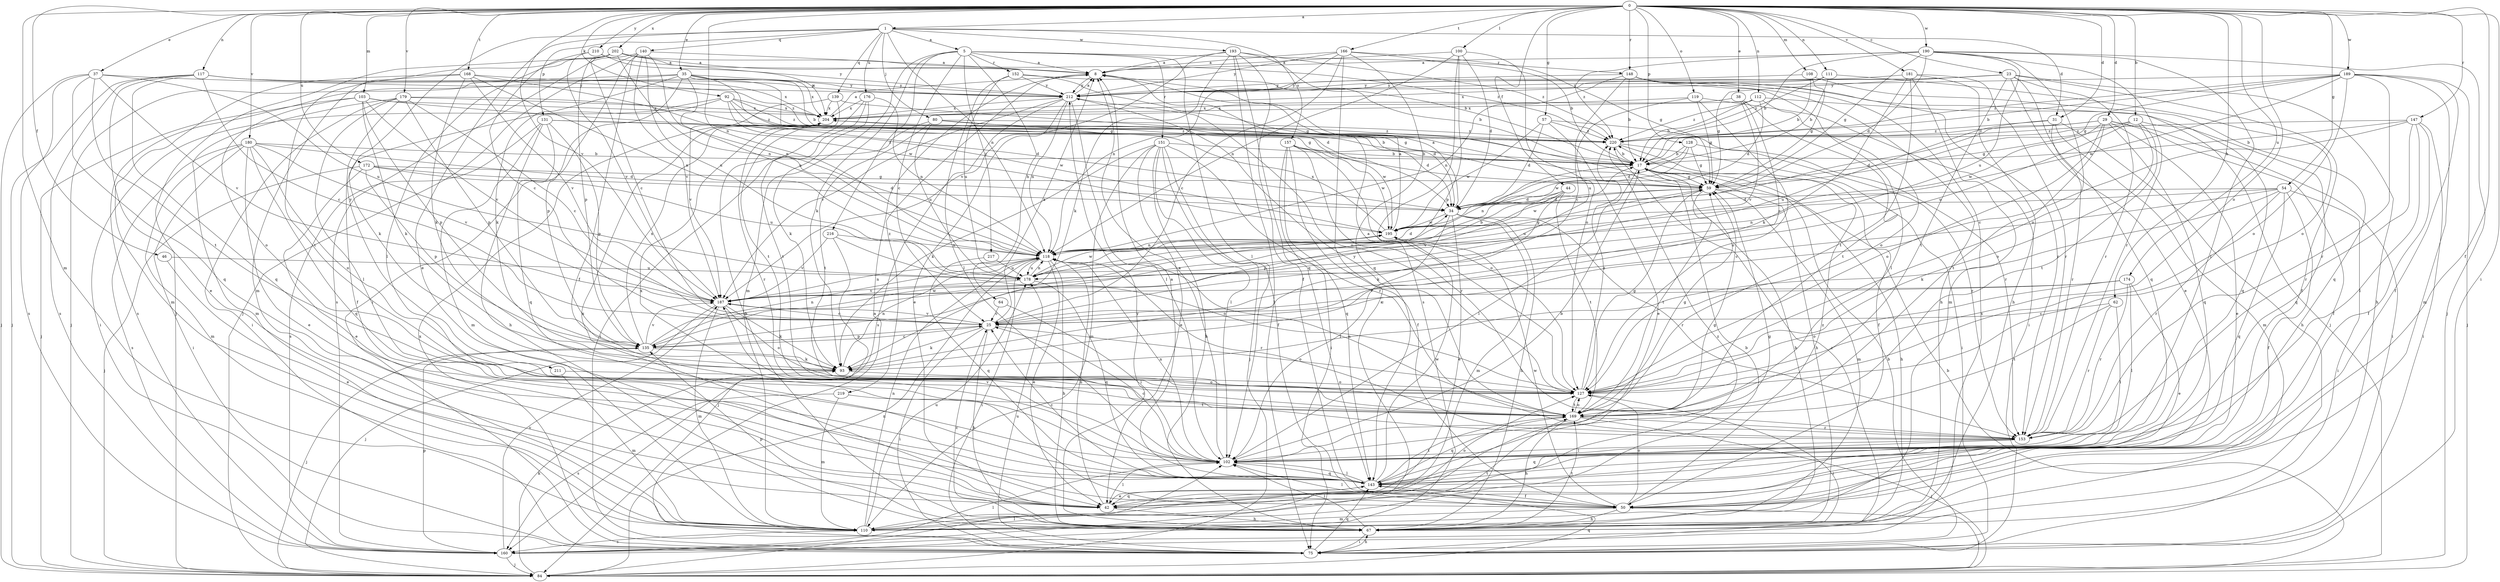 strict digraph  {
0;
1;
5;
8;
12;
17;
23;
25;
29;
31;
34;
35;
37;
38;
42;
44;
46;
50;
54;
57;
59;
62;
64;
67;
75;
80;
84;
92;
93;
100;
102;
103;
108;
110;
111;
112;
117;
118;
119;
127;
128;
131;
135;
139;
140;
143;
147;
148;
151;
152;
153;
157;
160;
166;
168;
169;
172;
174;
176;
178;
179;
180;
181;
187;
189;
190;
193;
195;
202;
204;
210;
211;
212;
216;
217;
219;
220;
0 -> 1  [label=a];
0 -> 12  [label=b];
0 -> 23  [label=c];
0 -> 29  [label=d];
0 -> 31  [label=d];
0 -> 35  [label=e];
0 -> 37  [label=e];
0 -> 38  [label=e];
0 -> 44  [label=f];
0 -> 46  [label=f];
0 -> 50  [label=f];
0 -> 54  [label=g];
0 -> 57  [label=g];
0 -> 62  [label=h];
0 -> 75  [label=i];
0 -> 92  [label=k];
0 -> 100  [label=l];
0 -> 103  [label=m];
0 -> 108  [label=m];
0 -> 110  [label=m];
0 -> 111  [label=n];
0 -> 112  [label=n];
0 -> 117  [label=n];
0 -> 118  [label=n];
0 -> 119  [label=o];
0 -> 127  [label=o];
0 -> 128  [label=p];
0 -> 147  [label=r];
0 -> 148  [label=r];
0 -> 166  [label=t];
0 -> 168  [label=t];
0 -> 172  [label=u];
0 -> 174  [label=u];
0 -> 179  [label=v];
0 -> 180  [label=v];
0 -> 181  [label=v];
0 -> 187  [label=v];
0 -> 189  [label=w];
0 -> 190  [label=w];
0 -> 202  [label=x];
0 -> 210  [label=y];
1 -> 5  [label=a];
1 -> 31  [label=d];
1 -> 42  [label=e];
1 -> 80  [label=j];
1 -> 118  [label=n];
1 -> 131  [label=p];
1 -> 139  [label=q];
1 -> 140  [label=q];
1 -> 157  [label=s];
1 -> 176  [label=u];
1 -> 193  [label=w];
1 -> 211  [label=y];
5 -> 8  [label=a];
5 -> 25  [label=c];
5 -> 64  [label=h];
5 -> 93  [label=k];
5 -> 102  [label=l];
5 -> 110  [label=m];
5 -> 148  [label=r];
5 -> 151  [label=r];
5 -> 152  [label=r];
5 -> 216  [label=z];
5 -> 217  [label=z];
8 -> 212  [label=y];
8 -> 219  [label=z];
12 -> 59  [label=g];
12 -> 127  [label=o];
12 -> 143  [label=q];
12 -> 169  [label=t];
12 -> 178  [label=u];
12 -> 220  [label=z];
17 -> 59  [label=g];
17 -> 67  [label=h];
17 -> 102  [label=l];
17 -> 118  [label=n];
23 -> 42  [label=e];
23 -> 50  [label=f];
23 -> 59  [label=g];
23 -> 67  [label=h];
23 -> 143  [label=q];
23 -> 153  [label=r];
23 -> 169  [label=t];
23 -> 204  [label=x];
23 -> 212  [label=y];
25 -> 8  [label=a];
25 -> 67  [label=h];
25 -> 75  [label=i];
25 -> 93  [label=k];
25 -> 127  [label=o];
25 -> 135  [label=p];
25 -> 187  [label=v];
29 -> 34  [label=d];
29 -> 42  [label=e];
29 -> 50  [label=f];
29 -> 75  [label=i];
29 -> 127  [label=o];
29 -> 143  [label=q];
29 -> 169  [label=t];
29 -> 195  [label=w];
29 -> 220  [label=z];
31 -> 67  [label=h];
31 -> 110  [label=m];
31 -> 153  [label=r];
31 -> 178  [label=u];
31 -> 220  [label=z];
34 -> 8  [label=a];
34 -> 42  [label=e];
34 -> 67  [label=h];
34 -> 102  [label=l];
34 -> 110  [label=m];
34 -> 153  [label=r];
34 -> 195  [label=w];
35 -> 17  [label=b];
35 -> 34  [label=d];
35 -> 59  [label=g];
35 -> 84  [label=j];
35 -> 93  [label=k];
35 -> 118  [label=n];
35 -> 135  [label=p];
35 -> 160  [label=s];
35 -> 204  [label=x];
35 -> 212  [label=y];
37 -> 84  [label=j];
37 -> 143  [label=q];
37 -> 160  [label=s];
37 -> 169  [label=t];
37 -> 178  [label=u];
37 -> 187  [label=v];
37 -> 212  [label=y];
38 -> 25  [label=c];
38 -> 169  [label=t];
38 -> 187  [label=v];
38 -> 204  [label=x];
42 -> 67  [label=h];
42 -> 102  [label=l];
42 -> 118  [label=n];
42 -> 127  [label=o];
42 -> 143  [label=q];
42 -> 204  [label=x];
44 -> 34  [label=d];
44 -> 93  [label=k];
44 -> 135  [label=p];
44 -> 169  [label=t];
44 -> 187  [label=v];
46 -> 42  [label=e];
46 -> 178  [label=u];
50 -> 67  [label=h];
50 -> 84  [label=j];
50 -> 102  [label=l];
50 -> 110  [label=m];
50 -> 127  [label=o];
50 -> 195  [label=w];
50 -> 220  [label=z];
54 -> 25  [label=c];
54 -> 34  [label=d];
54 -> 50  [label=f];
54 -> 75  [label=i];
54 -> 93  [label=k];
54 -> 118  [label=n];
54 -> 143  [label=q];
54 -> 153  [label=r];
57 -> 34  [label=d];
57 -> 42  [label=e];
57 -> 153  [label=r];
57 -> 195  [label=w];
57 -> 220  [label=z];
59 -> 34  [label=d];
59 -> 67  [label=h];
59 -> 110  [label=m];
59 -> 169  [label=t];
59 -> 178  [label=u];
59 -> 195  [label=w];
62 -> 25  [label=c];
62 -> 102  [label=l];
62 -> 153  [label=r];
62 -> 169  [label=t];
64 -> 25  [label=c];
64 -> 102  [label=l];
67 -> 17  [label=b];
67 -> 25  [label=c];
67 -> 75  [label=i];
67 -> 102  [label=l];
67 -> 135  [label=p];
67 -> 169  [label=t];
67 -> 212  [label=y];
75 -> 8  [label=a];
75 -> 17  [label=b];
75 -> 67  [label=h];
75 -> 143  [label=q];
75 -> 178  [label=u];
75 -> 204  [label=x];
80 -> 34  [label=d];
80 -> 75  [label=i];
80 -> 169  [label=t];
80 -> 178  [label=u];
80 -> 195  [label=w];
80 -> 220  [label=z];
84 -> 17  [label=b];
84 -> 93  [label=k];
84 -> 102  [label=l];
84 -> 118  [label=n];
84 -> 143  [label=q];
92 -> 34  [label=d];
92 -> 59  [label=g];
92 -> 75  [label=i];
92 -> 93  [label=k];
92 -> 195  [label=w];
92 -> 204  [label=x];
92 -> 220  [label=z];
93 -> 118  [label=n];
93 -> 127  [label=o];
100 -> 8  [label=a];
100 -> 34  [label=d];
100 -> 118  [label=n];
100 -> 127  [label=o];
100 -> 135  [label=p];
100 -> 160  [label=s];
102 -> 8  [label=a];
102 -> 17  [label=b];
102 -> 25  [label=c];
102 -> 59  [label=g];
102 -> 118  [label=n];
102 -> 143  [label=q];
102 -> 187  [label=v];
102 -> 204  [label=x];
103 -> 59  [label=g];
103 -> 84  [label=j];
103 -> 93  [label=k];
103 -> 127  [label=o];
103 -> 135  [label=p];
103 -> 187  [label=v];
103 -> 204  [label=x];
108 -> 17  [label=b];
108 -> 59  [label=g];
108 -> 143  [label=q];
108 -> 212  [label=y];
110 -> 17  [label=b];
110 -> 118  [label=n];
110 -> 160  [label=s];
110 -> 169  [label=t];
110 -> 178  [label=u];
110 -> 220  [label=z];
111 -> 17  [label=b];
111 -> 127  [label=o];
111 -> 212  [label=y];
111 -> 220  [label=z];
112 -> 17  [label=b];
112 -> 34  [label=d];
112 -> 127  [label=o];
112 -> 143  [label=q];
112 -> 204  [label=x];
112 -> 220  [label=z];
117 -> 25  [label=c];
117 -> 42  [label=e];
117 -> 84  [label=j];
117 -> 143  [label=q];
117 -> 160  [label=s];
117 -> 204  [label=x];
117 -> 212  [label=y];
117 -> 220  [label=z];
118 -> 34  [label=d];
118 -> 42  [label=e];
118 -> 59  [label=g];
118 -> 67  [label=h];
118 -> 75  [label=i];
118 -> 153  [label=r];
118 -> 178  [label=u];
119 -> 59  [label=g];
119 -> 75  [label=i];
119 -> 127  [label=o];
119 -> 178  [label=u];
119 -> 204  [label=x];
127 -> 8  [label=a];
127 -> 59  [label=g];
127 -> 75  [label=i];
127 -> 169  [label=t];
127 -> 220  [label=z];
128 -> 17  [label=b];
128 -> 34  [label=d];
128 -> 59  [label=g];
128 -> 153  [label=r];
128 -> 195  [label=w];
131 -> 17  [label=b];
131 -> 67  [label=h];
131 -> 110  [label=m];
131 -> 135  [label=p];
131 -> 143  [label=q];
131 -> 160  [label=s];
131 -> 220  [label=z];
135 -> 25  [label=c];
135 -> 84  [label=j];
135 -> 93  [label=k];
135 -> 118  [label=n];
135 -> 187  [label=v];
135 -> 195  [label=w];
135 -> 204  [label=x];
139 -> 34  [label=d];
139 -> 169  [label=t];
139 -> 187  [label=v];
139 -> 204  [label=x];
140 -> 8  [label=a];
140 -> 50  [label=f];
140 -> 75  [label=i];
140 -> 84  [label=j];
140 -> 118  [label=n];
140 -> 160  [label=s];
140 -> 178  [label=u];
140 -> 187  [label=v];
143 -> 8  [label=a];
143 -> 25  [label=c];
143 -> 42  [label=e];
143 -> 50  [label=f];
143 -> 59  [label=g];
143 -> 102  [label=l];
143 -> 169  [label=t];
143 -> 195  [label=w];
147 -> 17  [label=b];
147 -> 25  [label=c];
147 -> 50  [label=f];
147 -> 75  [label=i];
147 -> 102  [label=l];
147 -> 153  [label=r];
147 -> 220  [label=z];
148 -> 17  [label=b];
148 -> 25  [label=c];
148 -> 67  [label=h];
148 -> 84  [label=j];
148 -> 102  [label=l];
148 -> 118  [label=n];
148 -> 153  [label=r];
148 -> 160  [label=s];
148 -> 212  [label=y];
151 -> 17  [label=b];
151 -> 42  [label=e];
151 -> 50  [label=f];
151 -> 67  [label=h];
151 -> 84  [label=j];
151 -> 93  [label=k];
151 -> 102  [label=l];
151 -> 110  [label=m];
151 -> 153  [label=r];
152 -> 17  [label=b];
152 -> 59  [label=g];
152 -> 102  [label=l];
152 -> 178  [label=u];
152 -> 212  [label=y];
153 -> 102  [label=l];
153 -> 143  [label=q];
157 -> 17  [label=b];
157 -> 50  [label=f];
157 -> 75  [label=i];
157 -> 127  [label=o];
157 -> 143  [label=q];
157 -> 153  [label=r];
157 -> 195  [label=w];
160 -> 84  [label=j];
160 -> 102  [label=l];
160 -> 135  [label=p];
160 -> 187  [label=v];
160 -> 220  [label=z];
166 -> 8  [label=a];
166 -> 17  [label=b];
166 -> 25  [label=c];
166 -> 59  [label=g];
166 -> 118  [label=n];
166 -> 143  [label=q];
166 -> 160  [label=s];
166 -> 212  [label=y];
168 -> 93  [label=k];
168 -> 110  [label=m];
168 -> 118  [label=n];
168 -> 169  [label=t];
168 -> 187  [label=v];
168 -> 195  [label=w];
168 -> 212  [label=y];
169 -> 59  [label=g];
169 -> 67  [label=h];
169 -> 84  [label=j];
169 -> 118  [label=n];
169 -> 127  [label=o];
169 -> 143  [label=q];
169 -> 153  [label=r];
169 -> 212  [label=y];
172 -> 34  [label=d];
172 -> 42  [label=e];
172 -> 59  [label=g];
172 -> 84  [label=j];
172 -> 135  [label=p];
172 -> 178  [label=u];
174 -> 25  [label=c];
174 -> 42  [label=e];
174 -> 102  [label=l];
174 -> 127  [label=o];
174 -> 153  [label=r];
174 -> 187  [label=v];
176 -> 67  [label=h];
176 -> 93  [label=k];
176 -> 118  [label=n];
176 -> 169  [label=t];
176 -> 204  [label=x];
178 -> 17  [label=b];
178 -> 118  [label=n];
178 -> 143  [label=q];
178 -> 187  [label=v];
178 -> 195  [label=w];
179 -> 25  [label=c];
179 -> 50  [label=f];
179 -> 75  [label=i];
179 -> 102  [label=l];
179 -> 110  [label=m];
179 -> 135  [label=p];
179 -> 204  [label=x];
179 -> 220  [label=z];
180 -> 17  [label=b];
180 -> 34  [label=d];
180 -> 42  [label=e];
180 -> 75  [label=i];
180 -> 110  [label=m];
180 -> 127  [label=o];
180 -> 143  [label=q];
180 -> 160  [label=s];
180 -> 187  [label=v];
181 -> 67  [label=h];
181 -> 93  [label=k];
181 -> 110  [label=m];
181 -> 153  [label=r];
181 -> 169  [label=t];
181 -> 212  [label=y];
187 -> 25  [label=c];
187 -> 84  [label=j];
187 -> 93  [label=k];
187 -> 110  [label=m];
187 -> 118  [label=n];
187 -> 127  [label=o];
189 -> 17  [label=b];
189 -> 50  [label=f];
189 -> 59  [label=g];
189 -> 84  [label=j];
189 -> 110  [label=m];
189 -> 127  [label=o];
189 -> 153  [label=r];
189 -> 195  [label=w];
189 -> 212  [label=y];
189 -> 220  [label=z];
190 -> 8  [label=a];
190 -> 17  [label=b];
190 -> 34  [label=d];
190 -> 59  [label=g];
190 -> 84  [label=j];
190 -> 102  [label=l];
190 -> 127  [label=o];
190 -> 153  [label=r];
190 -> 178  [label=u];
190 -> 220  [label=z];
193 -> 8  [label=a];
193 -> 17  [label=b];
193 -> 50  [label=f];
193 -> 75  [label=i];
193 -> 93  [label=k];
193 -> 143  [label=q];
193 -> 187  [label=v];
193 -> 220  [label=z];
195 -> 8  [label=a];
195 -> 118  [label=n];
195 -> 204  [label=x];
202 -> 8  [label=a];
202 -> 25  [label=c];
202 -> 84  [label=j];
202 -> 102  [label=l];
202 -> 110  [label=m];
202 -> 118  [label=n];
202 -> 135  [label=p];
202 -> 212  [label=y];
202 -> 220  [label=z];
204 -> 8  [label=a];
204 -> 153  [label=r];
204 -> 220  [label=z];
210 -> 8  [label=a];
210 -> 25  [label=c];
210 -> 187  [label=v];
210 -> 204  [label=x];
211 -> 110  [label=m];
211 -> 127  [label=o];
212 -> 8  [label=a];
212 -> 42  [label=e];
212 -> 102  [label=l];
212 -> 118  [label=n];
212 -> 127  [label=o];
212 -> 160  [label=s];
212 -> 187  [label=v];
212 -> 204  [label=x];
216 -> 84  [label=j];
216 -> 118  [label=n];
216 -> 127  [label=o];
216 -> 187  [label=v];
217 -> 143  [label=q];
217 -> 178  [label=u];
219 -> 110  [label=m];
219 -> 160  [label=s];
219 -> 169  [label=t];
220 -> 17  [label=b];
220 -> 50  [label=f];
220 -> 75  [label=i];
}
